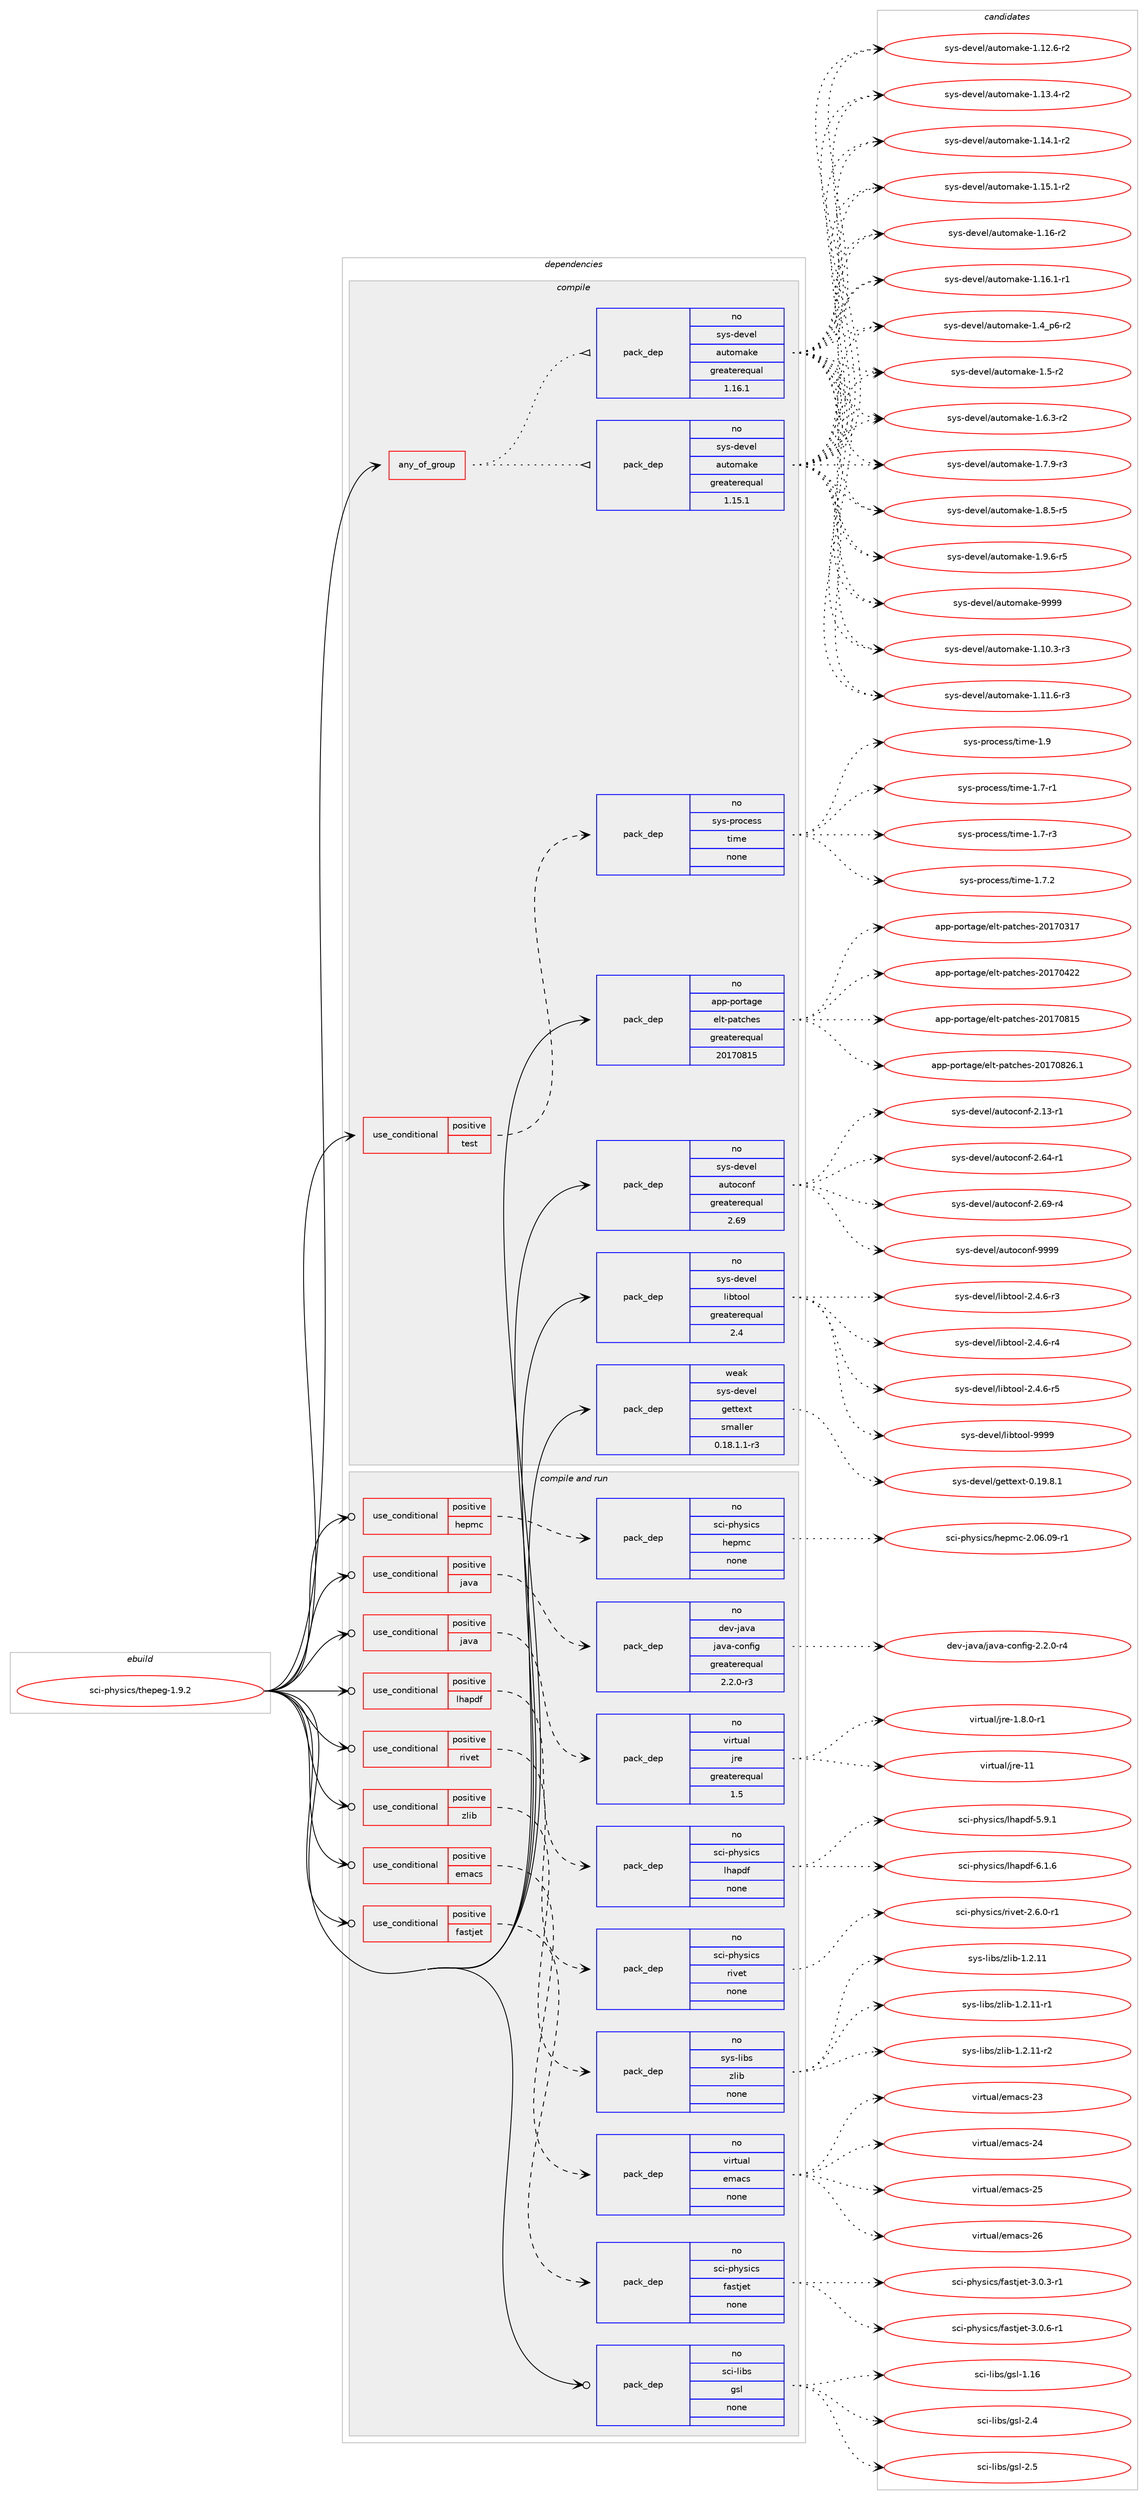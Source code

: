 digraph prolog {

# *************
# Graph options
# *************

newrank=true;
concentrate=true;
compound=true;
graph [rankdir=LR,fontname=Helvetica,fontsize=10,ranksep=1.5];#, ranksep=2.5, nodesep=0.2];
edge  [arrowhead=vee];
node  [fontname=Helvetica,fontsize=10];

# **********
# The ebuild
# **********

subgraph cluster_leftcol {
color=gray;
rank=same;
label=<<i>ebuild</i>>;
id [label="sci-physics/thepeg-1.9.2", color=red, width=4, href="../sci-physics/thepeg-1.9.2.svg"];
}

# ****************
# The dependencies
# ****************

subgraph cluster_midcol {
color=gray;
label=<<i>dependencies</i>>;
subgraph cluster_compile {
fillcolor="#eeeeee";
style=filled;
label=<<i>compile</i>>;
subgraph any27045 {
dependency1701428 [label=<<TABLE BORDER="0" CELLBORDER="1" CELLSPACING="0" CELLPADDING="4"><TR><TD CELLPADDING="10">any_of_group</TD></TR></TABLE>>, shape=none, color=red];subgraph pack1218194 {
dependency1701429 [label=<<TABLE BORDER="0" CELLBORDER="1" CELLSPACING="0" CELLPADDING="4" WIDTH="220"><TR><TD ROWSPAN="6" CELLPADDING="30">pack_dep</TD></TR><TR><TD WIDTH="110">no</TD></TR><TR><TD>sys-devel</TD></TR><TR><TD>automake</TD></TR><TR><TD>greaterequal</TD></TR><TR><TD>1.16.1</TD></TR></TABLE>>, shape=none, color=blue];
}
dependency1701428:e -> dependency1701429:w [weight=20,style="dotted",arrowhead="oinv"];
subgraph pack1218195 {
dependency1701430 [label=<<TABLE BORDER="0" CELLBORDER="1" CELLSPACING="0" CELLPADDING="4" WIDTH="220"><TR><TD ROWSPAN="6" CELLPADDING="30">pack_dep</TD></TR><TR><TD WIDTH="110">no</TD></TR><TR><TD>sys-devel</TD></TR><TR><TD>automake</TD></TR><TR><TD>greaterequal</TD></TR><TR><TD>1.15.1</TD></TR></TABLE>>, shape=none, color=blue];
}
dependency1701428:e -> dependency1701430:w [weight=20,style="dotted",arrowhead="oinv"];
}
id:e -> dependency1701428:w [weight=20,style="solid",arrowhead="vee"];
subgraph cond455337 {
dependency1701431 [label=<<TABLE BORDER="0" CELLBORDER="1" CELLSPACING="0" CELLPADDING="4"><TR><TD ROWSPAN="3" CELLPADDING="10">use_conditional</TD></TR><TR><TD>positive</TD></TR><TR><TD>test</TD></TR></TABLE>>, shape=none, color=red];
subgraph pack1218196 {
dependency1701432 [label=<<TABLE BORDER="0" CELLBORDER="1" CELLSPACING="0" CELLPADDING="4" WIDTH="220"><TR><TD ROWSPAN="6" CELLPADDING="30">pack_dep</TD></TR><TR><TD WIDTH="110">no</TD></TR><TR><TD>sys-process</TD></TR><TR><TD>time</TD></TR><TR><TD>none</TD></TR><TR><TD></TD></TR></TABLE>>, shape=none, color=blue];
}
dependency1701431:e -> dependency1701432:w [weight=20,style="dashed",arrowhead="vee"];
}
id:e -> dependency1701431:w [weight=20,style="solid",arrowhead="vee"];
subgraph pack1218197 {
dependency1701433 [label=<<TABLE BORDER="0" CELLBORDER="1" CELLSPACING="0" CELLPADDING="4" WIDTH="220"><TR><TD ROWSPAN="6" CELLPADDING="30">pack_dep</TD></TR><TR><TD WIDTH="110">no</TD></TR><TR><TD>app-portage</TD></TR><TR><TD>elt-patches</TD></TR><TR><TD>greaterequal</TD></TR><TR><TD>20170815</TD></TR></TABLE>>, shape=none, color=blue];
}
id:e -> dependency1701433:w [weight=20,style="solid",arrowhead="vee"];
subgraph pack1218198 {
dependency1701434 [label=<<TABLE BORDER="0" CELLBORDER="1" CELLSPACING="0" CELLPADDING="4" WIDTH="220"><TR><TD ROWSPAN="6" CELLPADDING="30">pack_dep</TD></TR><TR><TD WIDTH="110">no</TD></TR><TR><TD>sys-devel</TD></TR><TR><TD>autoconf</TD></TR><TR><TD>greaterequal</TD></TR><TR><TD>2.69</TD></TR></TABLE>>, shape=none, color=blue];
}
id:e -> dependency1701434:w [weight=20,style="solid",arrowhead="vee"];
subgraph pack1218199 {
dependency1701435 [label=<<TABLE BORDER="0" CELLBORDER="1" CELLSPACING="0" CELLPADDING="4" WIDTH="220"><TR><TD ROWSPAN="6" CELLPADDING="30">pack_dep</TD></TR><TR><TD WIDTH="110">no</TD></TR><TR><TD>sys-devel</TD></TR><TR><TD>libtool</TD></TR><TR><TD>greaterequal</TD></TR><TR><TD>2.4</TD></TR></TABLE>>, shape=none, color=blue];
}
id:e -> dependency1701435:w [weight=20,style="solid",arrowhead="vee"];
subgraph pack1218200 {
dependency1701436 [label=<<TABLE BORDER="0" CELLBORDER="1" CELLSPACING="0" CELLPADDING="4" WIDTH="220"><TR><TD ROWSPAN="6" CELLPADDING="30">pack_dep</TD></TR><TR><TD WIDTH="110">weak</TD></TR><TR><TD>sys-devel</TD></TR><TR><TD>gettext</TD></TR><TR><TD>smaller</TD></TR><TR><TD>0.18.1.1-r3</TD></TR></TABLE>>, shape=none, color=blue];
}
id:e -> dependency1701436:w [weight=20,style="solid",arrowhead="vee"];
}
subgraph cluster_compileandrun {
fillcolor="#eeeeee";
style=filled;
label=<<i>compile and run</i>>;
subgraph cond455338 {
dependency1701437 [label=<<TABLE BORDER="0" CELLBORDER="1" CELLSPACING="0" CELLPADDING="4"><TR><TD ROWSPAN="3" CELLPADDING="10">use_conditional</TD></TR><TR><TD>positive</TD></TR><TR><TD>emacs</TD></TR></TABLE>>, shape=none, color=red];
subgraph pack1218201 {
dependency1701438 [label=<<TABLE BORDER="0" CELLBORDER="1" CELLSPACING="0" CELLPADDING="4" WIDTH="220"><TR><TD ROWSPAN="6" CELLPADDING="30">pack_dep</TD></TR><TR><TD WIDTH="110">no</TD></TR><TR><TD>virtual</TD></TR><TR><TD>emacs</TD></TR><TR><TD>none</TD></TR><TR><TD></TD></TR></TABLE>>, shape=none, color=blue];
}
dependency1701437:e -> dependency1701438:w [weight=20,style="dashed",arrowhead="vee"];
}
id:e -> dependency1701437:w [weight=20,style="solid",arrowhead="odotvee"];
subgraph cond455339 {
dependency1701439 [label=<<TABLE BORDER="0" CELLBORDER="1" CELLSPACING="0" CELLPADDING="4"><TR><TD ROWSPAN="3" CELLPADDING="10">use_conditional</TD></TR><TR><TD>positive</TD></TR><TR><TD>fastjet</TD></TR></TABLE>>, shape=none, color=red];
subgraph pack1218202 {
dependency1701440 [label=<<TABLE BORDER="0" CELLBORDER="1" CELLSPACING="0" CELLPADDING="4" WIDTH="220"><TR><TD ROWSPAN="6" CELLPADDING="30">pack_dep</TD></TR><TR><TD WIDTH="110">no</TD></TR><TR><TD>sci-physics</TD></TR><TR><TD>fastjet</TD></TR><TR><TD>none</TD></TR><TR><TD></TD></TR></TABLE>>, shape=none, color=blue];
}
dependency1701439:e -> dependency1701440:w [weight=20,style="dashed",arrowhead="vee"];
}
id:e -> dependency1701439:w [weight=20,style="solid",arrowhead="odotvee"];
subgraph cond455340 {
dependency1701441 [label=<<TABLE BORDER="0" CELLBORDER="1" CELLSPACING="0" CELLPADDING="4"><TR><TD ROWSPAN="3" CELLPADDING="10">use_conditional</TD></TR><TR><TD>positive</TD></TR><TR><TD>hepmc</TD></TR></TABLE>>, shape=none, color=red];
subgraph pack1218203 {
dependency1701442 [label=<<TABLE BORDER="0" CELLBORDER="1" CELLSPACING="0" CELLPADDING="4" WIDTH="220"><TR><TD ROWSPAN="6" CELLPADDING="30">pack_dep</TD></TR><TR><TD WIDTH="110">no</TD></TR><TR><TD>sci-physics</TD></TR><TR><TD>hepmc</TD></TR><TR><TD>none</TD></TR><TR><TD></TD></TR></TABLE>>, shape=none, color=blue];
}
dependency1701441:e -> dependency1701442:w [weight=20,style="dashed",arrowhead="vee"];
}
id:e -> dependency1701441:w [weight=20,style="solid",arrowhead="odotvee"];
subgraph cond455341 {
dependency1701443 [label=<<TABLE BORDER="0" CELLBORDER="1" CELLSPACING="0" CELLPADDING="4"><TR><TD ROWSPAN="3" CELLPADDING="10">use_conditional</TD></TR><TR><TD>positive</TD></TR><TR><TD>java</TD></TR></TABLE>>, shape=none, color=red];
subgraph pack1218204 {
dependency1701444 [label=<<TABLE BORDER="0" CELLBORDER="1" CELLSPACING="0" CELLPADDING="4" WIDTH="220"><TR><TD ROWSPAN="6" CELLPADDING="30">pack_dep</TD></TR><TR><TD WIDTH="110">no</TD></TR><TR><TD>dev-java</TD></TR><TR><TD>java-config</TD></TR><TR><TD>greaterequal</TD></TR><TR><TD>2.2.0-r3</TD></TR></TABLE>>, shape=none, color=blue];
}
dependency1701443:e -> dependency1701444:w [weight=20,style="dashed",arrowhead="vee"];
}
id:e -> dependency1701443:w [weight=20,style="solid",arrowhead="odotvee"];
subgraph cond455342 {
dependency1701445 [label=<<TABLE BORDER="0" CELLBORDER="1" CELLSPACING="0" CELLPADDING="4"><TR><TD ROWSPAN="3" CELLPADDING="10">use_conditional</TD></TR><TR><TD>positive</TD></TR><TR><TD>java</TD></TR></TABLE>>, shape=none, color=red];
subgraph pack1218205 {
dependency1701446 [label=<<TABLE BORDER="0" CELLBORDER="1" CELLSPACING="0" CELLPADDING="4" WIDTH="220"><TR><TD ROWSPAN="6" CELLPADDING="30">pack_dep</TD></TR><TR><TD WIDTH="110">no</TD></TR><TR><TD>virtual</TD></TR><TR><TD>jre</TD></TR><TR><TD>greaterequal</TD></TR><TR><TD>1.5</TD></TR></TABLE>>, shape=none, color=blue];
}
dependency1701445:e -> dependency1701446:w [weight=20,style="dashed",arrowhead="vee"];
}
id:e -> dependency1701445:w [weight=20,style="solid",arrowhead="odotvee"];
subgraph cond455343 {
dependency1701447 [label=<<TABLE BORDER="0" CELLBORDER="1" CELLSPACING="0" CELLPADDING="4"><TR><TD ROWSPAN="3" CELLPADDING="10">use_conditional</TD></TR><TR><TD>positive</TD></TR><TR><TD>lhapdf</TD></TR></TABLE>>, shape=none, color=red];
subgraph pack1218206 {
dependency1701448 [label=<<TABLE BORDER="0" CELLBORDER="1" CELLSPACING="0" CELLPADDING="4" WIDTH="220"><TR><TD ROWSPAN="6" CELLPADDING="30">pack_dep</TD></TR><TR><TD WIDTH="110">no</TD></TR><TR><TD>sci-physics</TD></TR><TR><TD>lhapdf</TD></TR><TR><TD>none</TD></TR><TR><TD></TD></TR></TABLE>>, shape=none, color=blue];
}
dependency1701447:e -> dependency1701448:w [weight=20,style="dashed",arrowhead="vee"];
}
id:e -> dependency1701447:w [weight=20,style="solid",arrowhead="odotvee"];
subgraph cond455344 {
dependency1701449 [label=<<TABLE BORDER="0" CELLBORDER="1" CELLSPACING="0" CELLPADDING="4"><TR><TD ROWSPAN="3" CELLPADDING="10">use_conditional</TD></TR><TR><TD>positive</TD></TR><TR><TD>rivet</TD></TR></TABLE>>, shape=none, color=red];
subgraph pack1218207 {
dependency1701450 [label=<<TABLE BORDER="0" CELLBORDER="1" CELLSPACING="0" CELLPADDING="4" WIDTH="220"><TR><TD ROWSPAN="6" CELLPADDING="30">pack_dep</TD></TR><TR><TD WIDTH="110">no</TD></TR><TR><TD>sci-physics</TD></TR><TR><TD>rivet</TD></TR><TR><TD>none</TD></TR><TR><TD></TD></TR></TABLE>>, shape=none, color=blue];
}
dependency1701449:e -> dependency1701450:w [weight=20,style="dashed",arrowhead="vee"];
}
id:e -> dependency1701449:w [weight=20,style="solid",arrowhead="odotvee"];
subgraph cond455345 {
dependency1701451 [label=<<TABLE BORDER="0" CELLBORDER="1" CELLSPACING="0" CELLPADDING="4"><TR><TD ROWSPAN="3" CELLPADDING="10">use_conditional</TD></TR><TR><TD>positive</TD></TR><TR><TD>zlib</TD></TR></TABLE>>, shape=none, color=red];
subgraph pack1218208 {
dependency1701452 [label=<<TABLE BORDER="0" CELLBORDER="1" CELLSPACING="0" CELLPADDING="4" WIDTH="220"><TR><TD ROWSPAN="6" CELLPADDING="30">pack_dep</TD></TR><TR><TD WIDTH="110">no</TD></TR><TR><TD>sys-libs</TD></TR><TR><TD>zlib</TD></TR><TR><TD>none</TD></TR><TR><TD></TD></TR></TABLE>>, shape=none, color=blue];
}
dependency1701451:e -> dependency1701452:w [weight=20,style="dashed",arrowhead="vee"];
}
id:e -> dependency1701451:w [weight=20,style="solid",arrowhead="odotvee"];
subgraph pack1218209 {
dependency1701453 [label=<<TABLE BORDER="0" CELLBORDER="1" CELLSPACING="0" CELLPADDING="4" WIDTH="220"><TR><TD ROWSPAN="6" CELLPADDING="30">pack_dep</TD></TR><TR><TD WIDTH="110">no</TD></TR><TR><TD>sci-libs</TD></TR><TR><TD>gsl</TD></TR><TR><TD>none</TD></TR><TR><TD></TD></TR></TABLE>>, shape=none, color=blue];
}
id:e -> dependency1701453:w [weight=20,style="solid",arrowhead="odotvee"];
}
subgraph cluster_run {
fillcolor="#eeeeee";
style=filled;
label=<<i>run</i>>;
}
}

# **************
# The candidates
# **************

subgraph cluster_choices {
rank=same;
color=gray;
label=<<i>candidates</i>>;

subgraph choice1218194 {
color=black;
nodesep=1;
choice11512111545100101118101108479711711611110997107101454946494846514511451 [label="sys-devel/automake-1.10.3-r3", color=red, width=4,href="../sys-devel/automake-1.10.3-r3.svg"];
choice11512111545100101118101108479711711611110997107101454946494946544511451 [label="sys-devel/automake-1.11.6-r3", color=red, width=4,href="../sys-devel/automake-1.11.6-r3.svg"];
choice11512111545100101118101108479711711611110997107101454946495046544511450 [label="sys-devel/automake-1.12.6-r2", color=red, width=4,href="../sys-devel/automake-1.12.6-r2.svg"];
choice11512111545100101118101108479711711611110997107101454946495146524511450 [label="sys-devel/automake-1.13.4-r2", color=red, width=4,href="../sys-devel/automake-1.13.4-r2.svg"];
choice11512111545100101118101108479711711611110997107101454946495246494511450 [label="sys-devel/automake-1.14.1-r2", color=red, width=4,href="../sys-devel/automake-1.14.1-r2.svg"];
choice11512111545100101118101108479711711611110997107101454946495346494511450 [label="sys-devel/automake-1.15.1-r2", color=red, width=4,href="../sys-devel/automake-1.15.1-r2.svg"];
choice1151211154510010111810110847971171161111099710710145494649544511450 [label="sys-devel/automake-1.16-r2", color=red, width=4,href="../sys-devel/automake-1.16-r2.svg"];
choice11512111545100101118101108479711711611110997107101454946495446494511449 [label="sys-devel/automake-1.16.1-r1", color=red, width=4,href="../sys-devel/automake-1.16.1-r1.svg"];
choice115121115451001011181011084797117116111109971071014549465295112544511450 [label="sys-devel/automake-1.4_p6-r2", color=red, width=4,href="../sys-devel/automake-1.4_p6-r2.svg"];
choice11512111545100101118101108479711711611110997107101454946534511450 [label="sys-devel/automake-1.5-r2", color=red, width=4,href="../sys-devel/automake-1.5-r2.svg"];
choice115121115451001011181011084797117116111109971071014549465446514511450 [label="sys-devel/automake-1.6.3-r2", color=red, width=4,href="../sys-devel/automake-1.6.3-r2.svg"];
choice115121115451001011181011084797117116111109971071014549465546574511451 [label="sys-devel/automake-1.7.9-r3", color=red, width=4,href="../sys-devel/automake-1.7.9-r3.svg"];
choice115121115451001011181011084797117116111109971071014549465646534511453 [label="sys-devel/automake-1.8.5-r5", color=red, width=4,href="../sys-devel/automake-1.8.5-r5.svg"];
choice115121115451001011181011084797117116111109971071014549465746544511453 [label="sys-devel/automake-1.9.6-r5", color=red, width=4,href="../sys-devel/automake-1.9.6-r5.svg"];
choice115121115451001011181011084797117116111109971071014557575757 [label="sys-devel/automake-9999", color=red, width=4,href="../sys-devel/automake-9999.svg"];
dependency1701429:e -> choice11512111545100101118101108479711711611110997107101454946494846514511451:w [style=dotted,weight="100"];
dependency1701429:e -> choice11512111545100101118101108479711711611110997107101454946494946544511451:w [style=dotted,weight="100"];
dependency1701429:e -> choice11512111545100101118101108479711711611110997107101454946495046544511450:w [style=dotted,weight="100"];
dependency1701429:e -> choice11512111545100101118101108479711711611110997107101454946495146524511450:w [style=dotted,weight="100"];
dependency1701429:e -> choice11512111545100101118101108479711711611110997107101454946495246494511450:w [style=dotted,weight="100"];
dependency1701429:e -> choice11512111545100101118101108479711711611110997107101454946495346494511450:w [style=dotted,weight="100"];
dependency1701429:e -> choice1151211154510010111810110847971171161111099710710145494649544511450:w [style=dotted,weight="100"];
dependency1701429:e -> choice11512111545100101118101108479711711611110997107101454946495446494511449:w [style=dotted,weight="100"];
dependency1701429:e -> choice115121115451001011181011084797117116111109971071014549465295112544511450:w [style=dotted,weight="100"];
dependency1701429:e -> choice11512111545100101118101108479711711611110997107101454946534511450:w [style=dotted,weight="100"];
dependency1701429:e -> choice115121115451001011181011084797117116111109971071014549465446514511450:w [style=dotted,weight="100"];
dependency1701429:e -> choice115121115451001011181011084797117116111109971071014549465546574511451:w [style=dotted,weight="100"];
dependency1701429:e -> choice115121115451001011181011084797117116111109971071014549465646534511453:w [style=dotted,weight="100"];
dependency1701429:e -> choice115121115451001011181011084797117116111109971071014549465746544511453:w [style=dotted,weight="100"];
dependency1701429:e -> choice115121115451001011181011084797117116111109971071014557575757:w [style=dotted,weight="100"];
}
subgraph choice1218195 {
color=black;
nodesep=1;
choice11512111545100101118101108479711711611110997107101454946494846514511451 [label="sys-devel/automake-1.10.3-r3", color=red, width=4,href="../sys-devel/automake-1.10.3-r3.svg"];
choice11512111545100101118101108479711711611110997107101454946494946544511451 [label="sys-devel/automake-1.11.6-r3", color=red, width=4,href="../sys-devel/automake-1.11.6-r3.svg"];
choice11512111545100101118101108479711711611110997107101454946495046544511450 [label="sys-devel/automake-1.12.6-r2", color=red, width=4,href="../sys-devel/automake-1.12.6-r2.svg"];
choice11512111545100101118101108479711711611110997107101454946495146524511450 [label="sys-devel/automake-1.13.4-r2", color=red, width=4,href="../sys-devel/automake-1.13.4-r2.svg"];
choice11512111545100101118101108479711711611110997107101454946495246494511450 [label="sys-devel/automake-1.14.1-r2", color=red, width=4,href="../sys-devel/automake-1.14.1-r2.svg"];
choice11512111545100101118101108479711711611110997107101454946495346494511450 [label="sys-devel/automake-1.15.1-r2", color=red, width=4,href="../sys-devel/automake-1.15.1-r2.svg"];
choice1151211154510010111810110847971171161111099710710145494649544511450 [label="sys-devel/automake-1.16-r2", color=red, width=4,href="../sys-devel/automake-1.16-r2.svg"];
choice11512111545100101118101108479711711611110997107101454946495446494511449 [label="sys-devel/automake-1.16.1-r1", color=red, width=4,href="../sys-devel/automake-1.16.1-r1.svg"];
choice115121115451001011181011084797117116111109971071014549465295112544511450 [label="sys-devel/automake-1.4_p6-r2", color=red, width=4,href="../sys-devel/automake-1.4_p6-r2.svg"];
choice11512111545100101118101108479711711611110997107101454946534511450 [label="sys-devel/automake-1.5-r2", color=red, width=4,href="../sys-devel/automake-1.5-r2.svg"];
choice115121115451001011181011084797117116111109971071014549465446514511450 [label="sys-devel/automake-1.6.3-r2", color=red, width=4,href="../sys-devel/automake-1.6.3-r2.svg"];
choice115121115451001011181011084797117116111109971071014549465546574511451 [label="sys-devel/automake-1.7.9-r3", color=red, width=4,href="../sys-devel/automake-1.7.9-r3.svg"];
choice115121115451001011181011084797117116111109971071014549465646534511453 [label="sys-devel/automake-1.8.5-r5", color=red, width=4,href="../sys-devel/automake-1.8.5-r5.svg"];
choice115121115451001011181011084797117116111109971071014549465746544511453 [label="sys-devel/automake-1.9.6-r5", color=red, width=4,href="../sys-devel/automake-1.9.6-r5.svg"];
choice115121115451001011181011084797117116111109971071014557575757 [label="sys-devel/automake-9999", color=red, width=4,href="../sys-devel/automake-9999.svg"];
dependency1701430:e -> choice11512111545100101118101108479711711611110997107101454946494846514511451:w [style=dotted,weight="100"];
dependency1701430:e -> choice11512111545100101118101108479711711611110997107101454946494946544511451:w [style=dotted,weight="100"];
dependency1701430:e -> choice11512111545100101118101108479711711611110997107101454946495046544511450:w [style=dotted,weight="100"];
dependency1701430:e -> choice11512111545100101118101108479711711611110997107101454946495146524511450:w [style=dotted,weight="100"];
dependency1701430:e -> choice11512111545100101118101108479711711611110997107101454946495246494511450:w [style=dotted,weight="100"];
dependency1701430:e -> choice11512111545100101118101108479711711611110997107101454946495346494511450:w [style=dotted,weight="100"];
dependency1701430:e -> choice1151211154510010111810110847971171161111099710710145494649544511450:w [style=dotted,weight="100"];
dependency1701430:e -> choice11512111545100101118101108479711711611110997107101454946495446494511449:w [style=dotted,weight="100"];
dependency1701430:e -> choice115121115451001011181011084797117116111109971071014549465295112544511450:w [style=dotted,weight="100"];
dependency1701430:e -> choice11512111545100101118101108479711711611110997107101454946534511450:w [style=dotted,weight="100"];
dependency1701430:e -> choice115121115451001011181011084797117116111109971071014549465446514511450:w [style=dotted,weight="100"];
dependency1701430:e -> choice115121115451001011181011084797117116111109971071014549465546574511451:w [style=dotted,weight="100"];
dependency1701430:e -> choice115121115451001011181011084797117116111109971071014549465646534511453:w [style=dotted,weight="100"];
dependency1701430:e -> choice115121115451001011181011084797117116111109971071014549465746544511453:w [style=dotted,weight="100"];
dependency1701430:e -> choice115121115451001011181011084797117116111109971071014557575757:w [style=dotted,weight="100"];
}
subgraph choice1218196 {
color=black;
nodesep=1;
choice115121115451121141119910111511547116105109101454946554511449 [label="sys-process/time-1.7-r1", color=red, width=4,href="../sys-process/time-1.7-r1.svg"];
choice115121115451121141119910111511547116105109101454946554511451 [label="sys-process/time-1.7-r3", color=red, width=4,href="../sys-process/time-1.7-r3.svg"];
choice115121115451121141119910111511547116105109101454946554650 [label="sys-process/time-1.7.2", color=red, width=4,href="../sys-process/time-1.7.2.svg"];
choice11512111545112114111991011151154711610510910145494657 [label="sys-process/time-1.9", color=red, width=4,href="../sys-process/time-1.9.svg"];
dependency1701432:e -> choice115121115451121141119910111511547116105109101454946554511449:w [style=dotted,weight="100"];
dependency1701432:e -> choice115121115451121141119910111511547116105109101454946554511451:w [style=dotted,weight="100"];
dependency1701432:e -> choice115121115451121141119910111511547116105109101454946554650:w [style=dotted,weight="100"];
dependency1701432:e -> choice11512111545112114111991011151154711610510910145494657:w [style=dotted,weight="100"];
}
subgraph choice1218197 {
color=black;
nodesep=1;
choice97112112451121111141169710310147101108116451129711699104101115455048495548514955 [label="app-portage/elt-patches-20170317", color=red, width=4,href="../app-portage/elt-patches-20170317.svg"];
choice97112112451121111141169710310147101108116451129711699104101115455048495548525050 [label="app-portage/elt-patches-20170422", color=red, width=4,href="../app-portage/elt-patches-20170422.svg"];
choice97112112451121111141169710310147101108116451129711699104101115455048495548564953 [label="app-portage/elt-patches-20170815", color=red, width=4,href="../app-portage/elt-patches-20170815.svg"];
choice971121124511211111411697103101471011081164511297116991041011154550484955485650544649 [label="app-portage/elt-patches-20170826.1", color=red, width=4,href="../app-portage/elt-patches-20170826.1.svg"];
dependency1701433:e -> choice97112112451121111141169710310147101108116451129711699104101115455048495548514955:w [style=dotted,weight="100"];
dependency1701433:e -> choice97112112451121111141169710310147101108116451129711699104101115455048495548525050:w [style=dotted,weight="100"];
dependency1701433:e -> choice97112112451121111141169710310147101108116451129711699104101115455048495548564953:w [style=dotted,weight="100"];
dependency1701433:e -> choice971121124511211111411697103101471011081164511297116991041011154550484955485650544649:w [style=dotted,weight="100"];
}
subgraph choice1218198 {
color=black;
nodesep=1;
choice1151211154510010111810110847971171161119911111010245504649514511449 [label="sys-devel/autoconf-2.13-r1", color=red, width=4,href="../sys-devel/autoconf-2.13-r1.svg"];
choice1151211154510010111810110847971171161119911111010245504654524511449 [label="sys-devel/autoconf-2.64-r1", color=red, width=4,href="../sys-devel/autoconf-2.64-r1.svg"];
choice1151211154510010111810110847971171161119911111010245504654574511452 [label="sys-devel/autoconf-2.69-r4", color=red, width=4,href="../sys-devel/autoconf-2.69-r4.svg"];
choice115121115451001011181011084797117116111991111101024557575757 [label="sys-devel/autoconf-9999", color=red, width=4,href="../sys-devel/autoconf-9999.svg"];
dependency1701434:e -> choice1151211154510010111810110847971171161119911111010245504649514511449:w [style=dotted,weight="100"];
dependency1701434:e -> choice1151211154510010111810110847971171161119911111010245504654524511449:w [style=dotted,weight="100"];
dependency1701434:e -> choice1151211154510010111810110847971171161119911111010245504654574511452:w [style=dotted,weight="100"];
dependency1701434:e -> choice115121115451001011181011084797117116111991111101024557575757:w [style=dotted,weight="100"];
}
subgraph choice1218199 {
color=black;
nodesep=1;
choice1151211154510010111810110847108105981161111111084550465246544511451 [label="sys-devel/libtool-2.4.6-r3", color=red, width=4,href="../sys-devel/libtool-2.4.6-r3.svg"];
choice1151211154510010111810110847108105981161111111084550465246544511452 [label="sys-devel/libtool-2.4.6-r4", color=red, width=4,href="../sys-devel/libtool-2.4.6-r4.svg"];
choice1151211154510010111810110847108105981161111111084550465246544511453 [label="sys-devel/libtool-2.4.6-r5", color=red, width=4,href="../sys-devel/libtool-2.4.6-r5.svg"];
choice1151211154510010111810110847108105981161111111084557575757 [label="sys-devel/libtool-9999", color=red, width=4,href="../sys-devel/libtool-9999.svg"];
dependency1701435:e -> choice1151211154510010111810110847108105981161111111084550465246544511451:w [style=dotted,weight="100"];
dependency1701435:e -> choice1151211154510010111810110847108105981161111111084550465246544511452:w [style=dotted,weight="100"];
dependency1701435:e -> choice1151211154510010111810110847108105981161111111084550465246544511453:w [style=dotted,weight="100"];
dependency1701435:e -> choice1151211154510010111810110847108105981161111111084557575757:w [style=dotted,weight="100"];
}
subgraph choice1218200 {
color=black;
nodesep=1;
choice1151211154510010111810110847103101116116101120116454846495746564649 [label="sys-devel/gettext-0.19.8.1", color=red, width=4,href="../sys-devel/gettext-0.19.8.1.svg"];
dependency1701436:e -> choice1151211154510010111810110847103101116116101120116454846495746564649:w [style=dotted,weight="100"];
}
subgraph choice1218201 {
color=black;
nodesep=1;
choice11810511411611797108471011099799115455051 [label="virtual/emacs-23", color=red, width=4,href="../virtual/emacs-23.svg"];
choice11810511411611797108471011099799115455052 [label="virtual/emacs-24", color=red, width=4,href="../virtual/emacs-24.svg"];
choice11810511411611797108471011099799115455053 [label="virtual/emacs-25", color=red, width=4,href="../virtual/emacs-25.svg"];
choice11810511411611797108471011099799115455054 [label="virtual/emacs-26", color=red, width=4,href="../virtual/emacs-26.svg"];
dependency1701438:e -> choice11810511411611797108471011099799115455051:w [style=dotted,weight="100"];
dependency1701438:e -> choice11810511411611797108471011099799115455052:w [style=dotted,weight="100"];
dependency1701438:e -> choice11810511411611797108471011099799115455053:w [style=dotted,weight="100"];
dependency1701438:e -> choice11810511411611797108471011099799115455054:w [style=dotted,weight="100"];
}
subgraph choice1218202 {
color=black;
nodesep=1;
choice11599105451121041211151059911547102971151161061011164551464846514511449 [label="sci-physics/fastjet-3.0.3-r1", color=red, width=4,href="../sci-physics/fastjet-3.0.3-r1.svg"];
choice11599105451121041211151059911547102971151161061011164551464846544511449 [label="sci-physics/fastjet-3.0.6-r1", color=red, width=4,href="../sci-physics/fastjet-3.0.6-r1.svg"];
dependency1701440:e -> choice11599105451121041211151059911547102971151161061011164551464846514511449:w [style=dotted,weight="100"];
dependency1701440:e -> choice11599105451121041211151059911547102971151161061011164551464846544511449:w [style=dotted,weight="100"];
}
subgraph choice1218203 {
color=black;
nodesep=1;
choice115991054511210412111510599115471041011121099945504648544648574511449 [label="sci-physics/hepmc-2.06.09-r1", color=red, width=4,href="../sci-physics/hepmc-2.06.09-r1.svg"];
dependency1701442:e -> choice115991054511210412111510599115471041011121099945504648544648574511449:w [style=dotted,weight="100"];
}
subgraph choice1218204 {
color=black;
nodesep=1;
choice10010111845106971189747106971189745991111101021051034550465046484511452 [label="dev-java/java-config-2.2.0-r4", color=red, width=4,href="../dev-java/java-config-2.2.0-r4.svg"];
dependency1701444:e -> choice10010111845106971189747106971189745991111101021051034550465046484511452:w [style=dotted,weight="100"];
}
subgraph choice1218205 {
color=black;
nodesep=1;
choice11810511411611797108471061141014549465646484511449 [label="virtual/jre-1.8.0-r1", color=red, width=4,href="../virtual/jre-1.8.0-r1.svg"];
choice1181051141161179710847106114101454949 [label="virtual/jre-11", color=red, width=4,href="../virtual/jre-11.svg"];
dependency1701446:e -> choice11810511411611797108471061141014549465646484511449:w [style=dotted,weight="100"];
dependency1701446:e -> choice1181051141161179710847106114101454949:w [style=dotted,weight="100"];
}
subgraph choice1218206 {
color=black;
nodesep=1;
choice1159910545112104121115105991154710810497112100102455346574649 [label="sci-physics/lhapdf-5.9.1", color=red, width=4,href="../sci-physics/lhapdf-5.9.1.svg"];
choice1159910545112104121115105991154710810497112100102455446494654 [label="sci-physics/lhapdf-6.1.6", color=red, width=4,href="../sci-physics/lhapdf-6.1.6.svg"];
dependency1701448:e -> choice1159910545112104121115105991154710810497112100102455346574649:w [style=dotted,weight="100"];
dependency1701448:e -> choice1159910545112104121115105991154710810497112100102455446494654:w [style=dotted,weight="100"];
}
subgraph choice1218207 {
color=black;
nodesep=1;
choice115991054511210412111510599115471141051181011164550465446484511449 [label="sci-physics/rivet-2.6.0-r1", color=red, width=4,href="../sci-physics/rivet-2.6.0-r1.svg"];
dependency1701450:e -> choice115991054511210412111510599115471141051181011164550465446484511449:w [style=dotted,weight="100"];
}
subgraph choice1218208 {
color=black;
nodesep=1;
choice1151211154510810598115471221081059845494650464949 [label="sys-libs/zlib-1.2.11", color=red, width=4,href="../sys-libs/zlib-1.2.11.svg"];
choice11512111545108105981154712210810598454946504649494511449 [label="sys-libs/zlib-1.2.11-r1", color=red, width=4,href="../sys-libs/zlib-1.2.11-r1.svg"];
choice11512111545108105981154712210810598454946504649494511450 [label="sys-libs/zlib-1.2.11-r2", color=red, width=4,href="../sys-libs/zlib-1.2.11-r2.svg"];
dependency1701452:e -> choice1151211154510810598115471221081059845494650464949:w [style=dotted,weight="100"];
dependency1701452:e -> choice11512111545108105981154712210810598454946504649494511449:w [style=dotted,weight="100"];
dependency1701452:e -> choice11512111545108105981154712210810598454946504649494511450:w [style=dotted,weight="100"];
}
subgraph choice1218209 {
color=black;
nodesep=1;
choice115991054510810598115471031151084549464954 [label="sci-libs/gsl-1.16", color=red, width=4,href="../sci-libs/gsl-1.16.svg"];
choice1159910545108105981154710311510845504652 [label="sci-libs/gsl-2.4", color=red, width=4,href="../sci-libs/gsl-2.4.svg"];
choice1159910545108105981154710311510845504653 [label="sci-libs/gsl-2.5", color=red, width=4,href="../sci-libs/gsl-2.5.svg"];
dependency1701453:e -> choice115991054510810598115471031151084549464954:w [style=dotted,weight="100"];
dependency1701453:e -> choice1159910545108105981154710311510845504652:w [style=dotted,weight="100"];
dependency1701453:e -> choice1159910545108105981154710311510845504653:w [style=dotted,weight="100"];
}
}

}
